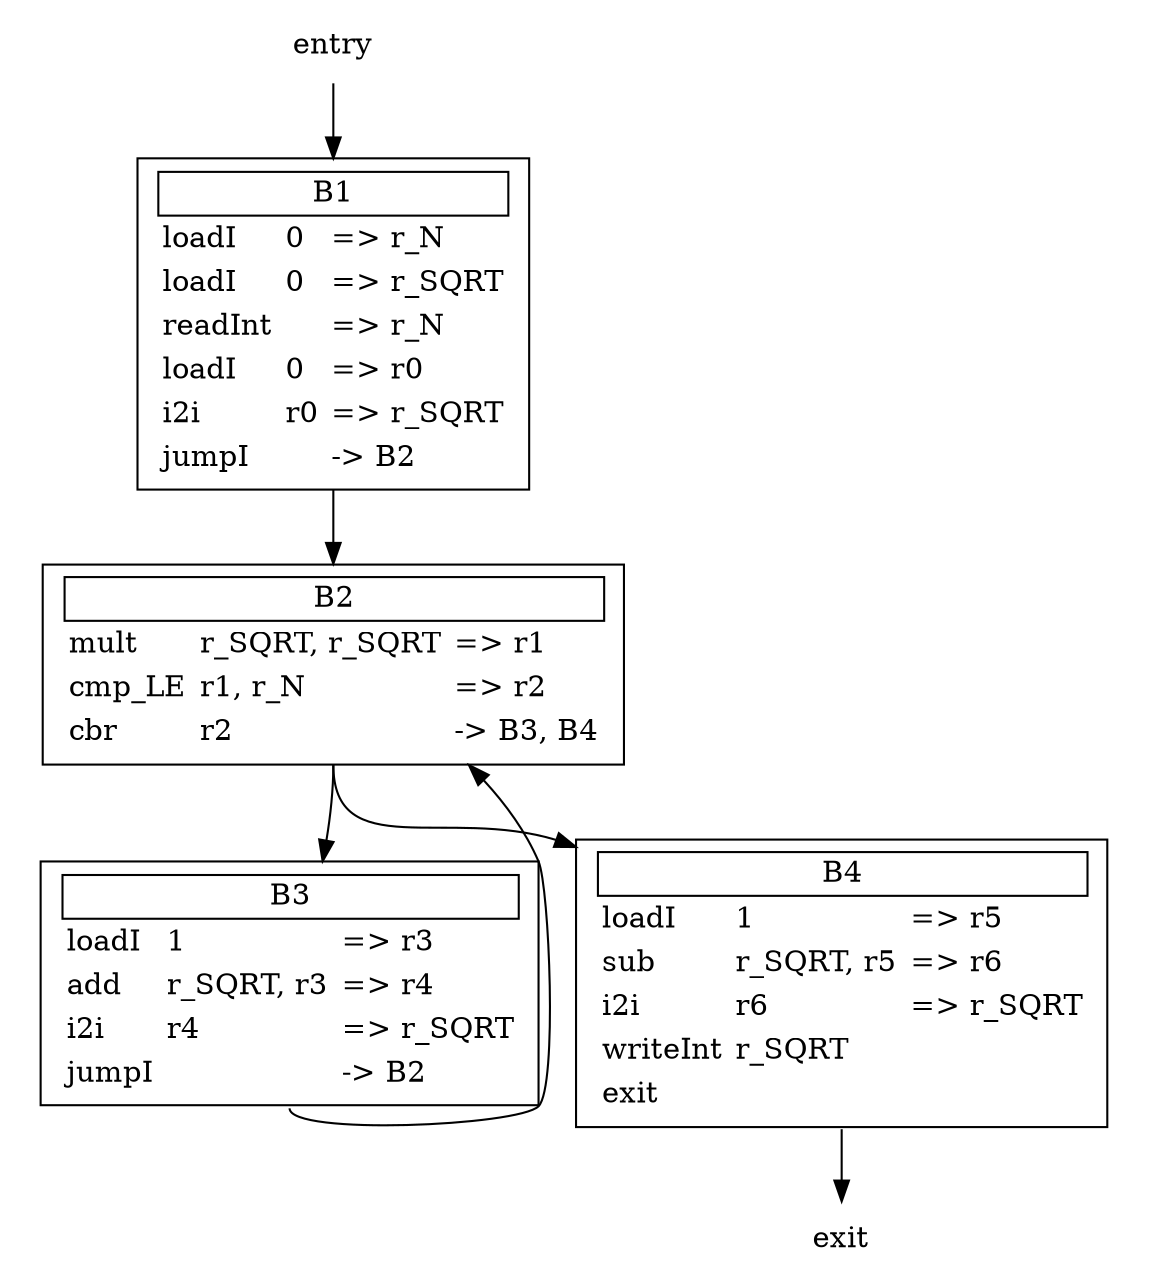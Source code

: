 digraph graphviz {
  node [shape = none];
  edge [tailport = s];
  entry
  subgraph cluster {
  color="/x11/white"
  n0 [label=<<table border="0"><tr><td border="1" colspan="3">B1</td></tr><tr><td align="left">loadI</td><td align="left">0</td><td align="left">=&gt; r_N</td></tr><tr><td align="left">loadI</td><td align="left">0</td><td align="left">=&gt; r_SQRT</td></tr><tr><td align="left">readInt</td><td align="left"></td><td align="left">=&gt; r_N</td></tr><tr><td align="left">loadI</td><td align="left">0</td><td align="left">=&gt; r0</td></tr><tr><td align="left">i2i</td><td align="left">r0</td><td align="left">=&gt; r_SQRT</td></tr><tr><td align="left">jumpI</td><td align="left"></td><td align="left">-&gt; B2</td></tr></table>>,fillcolor="/x11/white",shape=box]
  n0 -> n1
  n1 [label=<<table border="0"><tr><td border="1" colspan="3">B2</td></tr><tr><td align="left">mult</td><td align="left">r_SQRT, r_SQRT</td><td align="left">=&gt; r1</td></tr><tr><td align="left">cmp_LE</td><td align="left">r1, r_N</td><td align="left">=&gt; r2</td></tr><tr><td align="left">cbr</td><td align="left">r2</td><td align="left">-&gt; B3, B4</td></tr></table>>,fillcolor="/x11/white",shape=box]
  n1 -> n2
  n1 -> n3
  n2 [label=<<table border="0"><tr><td border="1" colspan="3">B3</td></tr><tr><td align="left">loadI</td><td align="left">1</td><td align="left">=&gt; r3</td></tr><tr><td align="left">add</td><td align="left">r_SQRT, r3</td><td align="left">=&gt; r4</td></tr><tr><td align="left">i2i</td><td align="left">r4</td><td align="left">=&gt; r_SQRT</td></tr><tr><td align="left">jumpI</td><td align="left"></td><td align="left">-&gt; B2</td></tr></table>>,fillcolor="/x11/white",shape=box]
  n2 -> n1
  n3 [label=<<table border="0"><tr><td border="1" colspan="3">B4</td></tr><tr><td align="left">loadI</td><td align="left">1</td><td align="left">=&gt; r5</td></tr><tr><td align="left">sub</td><td align="left">r_SQRT, r5</td><td align="left">=&gt; r6</td></tr><tr><td align="left">i2i</td><td align="left">r6</td><td align="left">=&gt; r_SQRT</td></tr><tr><td align="left">writeInt</td><td align="left">r_SQRT</td><td align="left"></td></tr><tr><td align="left">exit</td><td align="left"></td><td align="left"></td></tr></table>>,fillcolor="/x11/white",shape=box]
  }
  entry -> n0
  n3 -> exit
}
